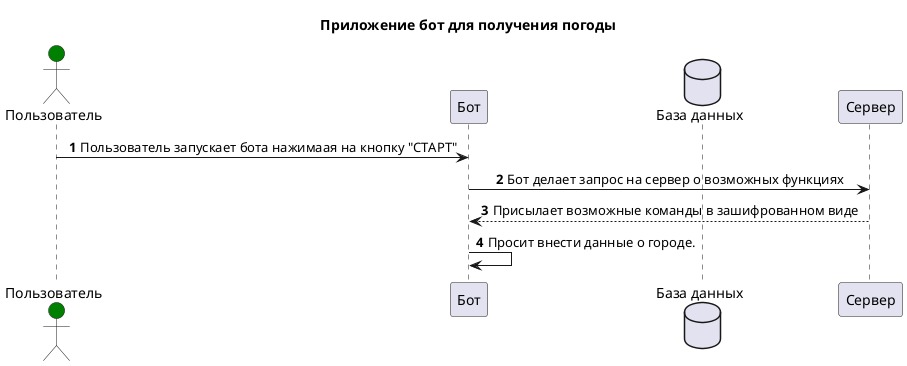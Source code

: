 @startuml
skinparam{
    Maxessagesize 150
}
skinparam sequence{
    ParticipantPadding 30
    MessageAlign center
}
Actor "Пользователь" as User  #green
participant "Бот" as Bot
database "База данных" as db order 8
participant "Сервер" as Server order 10
/' participant "Клиентское приложение для водителей" as Driver order 30 #5f5 '/

/'queue "WebSocket" as br order 20'/
autonumber
skinparam{
    Maxessagesize 200
}
skinparam sequence{
    ParticipantPadding 30
    MessageAlign center
}
title "Приложение бот для получения погоды"
User -> Bot :Пользователь запускает бота нажимаая на кнопку "СТАРТ"
Bot -> Server: Бот делает запрос на сервер о возможных функциях
Server --> Bot: Присылает возможные команды в зашифрованном виде
Bot ->Bot: Просит внести данные о городе.

@enduml